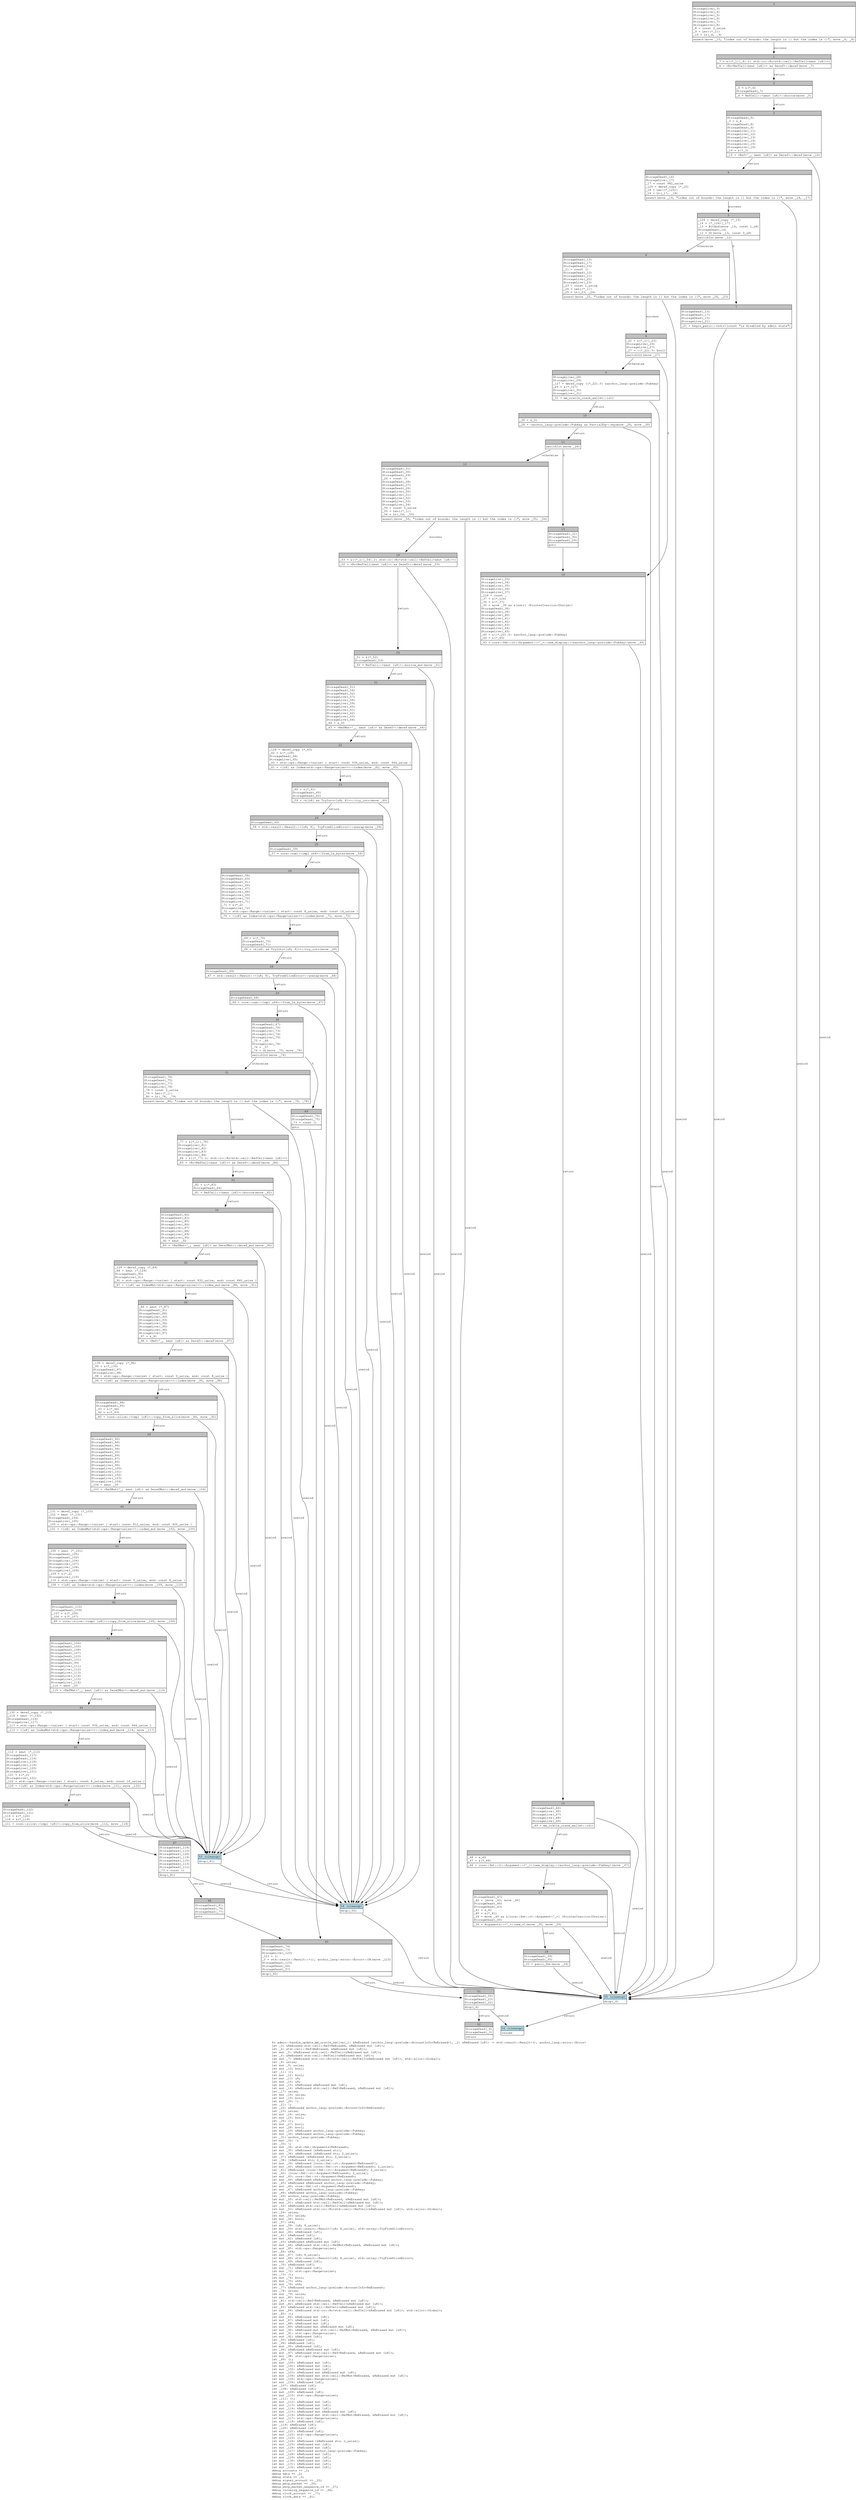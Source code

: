 digraph Mir_0_1128 {
    graph [fontname="Courier, monospace"];
    node [fontname="Courier, monospace"];
    edge [fontname="Courier, monospace"];
    label=<fn admin::handle_update_mm_oracle_native(_1: &amp;ReErased [anchor_lang::prelude::AccountInfo&lt;ReErased&gt;], _2: &amp;ReErased [u8]) -&gt; std::result::Result&lt;(), anchor_lang::error::Error&gt;<br align="left"/>let _3: &amp;ReErased std::cell::Ref&lt;ReErased, &amp;ReErased mut [u8]&gt;;<br align="left"/>let _4: std::cell::Ref&lt;ReErased, &amp;ReErased mut [u8]&gt;;<br align="left"/>let mut _5: &amp;ReErased std::cell::RefCell&lt;&amp;ReErased mut [u8]&gt;;<br align="left"/>let _6: &amp;ReErased std::cell::RefCell&lt;&amp;ReErased mut [u8]&gt;;<br align="left"/>let mut _7: &amp;ReErased std::rc::Rc&lt;std::cell::RefCell&lt;&amp;ReErased mut [u8]&gt;, std::alloc::Global&gt;;<br align="left"/>let _8: usize;<br align="left"/>let mut _9: usize;<br align="left"/>let mut _10: bool;<br align="left"/>let _11: ();<br align="left"/>let mut _12: bool;<br align="left"/>let mut _13: u8;<br align="left"/>let mut _14: u8;<br align="left"/>let mut _15: &amp;ReErased &amp;ReErased mut [u8];<br align="left"/>let mut _16: &amp;ReErased std::cell::Ref&lt;ReErased, &amp;ReErased mut [u8]&gt;;<br align="left"/>let _17: usize;<br align="left"/>let mut _18: usize;<br align="left"/>let mut _19: bool;<br align="left"/>let mut _20: !;<br align="left"/>let _21: !;<br align="left"/>let _22: &amp;ReErased anchor_lang::prelude::AccountInfo&lt;ReErased&gt;;<br align="left"/>let _23: usize;<br align="left"/>let mut _24: usize;<br align="left"/>let mut _25: bool;<br align="left"/>let _26: ();<br align="left"/>let mut _27: bool;<br align="left"/>let mut _28: bool;<br align="left"/>let mut _29: &amp;ReErased anchor_lang::prelude::Pubkey;<br align="left"/>let mut _30: &amp;ReErased anchor_lang::prelude::Pubkey;<br align="left"/>let _31: anchor_lang::prelude::Pubkey;<br align="left"/>let mut _32: !;<br align="left"/>let _33: !;<br align="left"/>let mut _34: std::fmt::Arguments&lt;ReErased&gt;;<br align="left"/>let mut _35: &amp;ReErased [&amp;ReErased str];<br align="left"/>let mut _36: &amp;ReErased [&amp;ReErased str; 2_usize];<br align="left"/>let _37: &amp;ReErased [&amp;ReErased str; 2_usize];<br align="left"/>let _38: [&amp;ReErased str; 2_usize];<br align="left"/>let mut _39: &amp;ReErased [core::fmt::rt::Argument&lt;ReErased&gt;];<br align="left"/>let mut _40: &amp;ReErased [core::fmt::rt::Argument&lt;ReErased&gt;; 2_usize];<br align="left"/>let _41: &amp;ReErased [core::fmt::rt::Argument&lt;ReErased&gt;; 2_usize];<br align="left"/>let _42: [core::fmt::rt::Argument&lt;ReErased&gt;; 2_usize];<br align="left"/>let mut _43: core::fmt::rt::Argument&lt;ReErased&gt;;<br align="left"/>let mut _44: &amp;ReErased &amp;ReErased anchor_lang::prelude::Pubkey;<br align="left"/>let _45: &amp;ReErased &amp;ReErased anchor_lang::prelude::Pubkey;<br align="left"/>let mut _46: core::fmt::rt::Argument&lt;ReErased&gt;;<br align="left"/>let mut _47: &amp;ReErased anchor_lang::prelude::Pubkey;<br align="left"/>let _48: &amp;ReErased anchor_lang::prelude::Pubkey;<br align="left"/>let _49: anchor_lang::prelude::Pubkey;<br align="left"/>let mut _50: std::cell::RefMut&lt;ReErased, &amp;ReErased mut [u8]&gt;;<br align="left"/>let mut _51: &amp;ReErased std::cell::RefCell&lt;&amp;ReErased mut [u8]&gt;;<br align="left"/>let _52: &amp;ReErased std::cell::RefCell&lt;&amp;ReErased mut [u8]&gt;;<br align="left"/>let mut _53: &amp;ReErased std::rc::Rc&lt;std::cell::RefCell&lt;&amp;ReErased mut [u8]&gt;, std::alloc::Global&gt;;<br align="left"/>let _54: usize;<br align="left"/>let mut _55: usize;<br align="left"/>let mut _56: bool;<br align="left"/>let _57: u64;<br align="left"/>let mut _58: [u8; 8_usize];<br align="left"/>let mut _59: std::result::Result&lt;[u8; 8_usize], std::array::TryFromSliceError&gt;;<br align="left"/>let mut _60: &amp;ReErased [u8];<br align="left"/>let _61: &amp;ReErased [u8];<br align="left"/>let mut _62: &amp;ReErased [u8];<br align="left"/>let _63: &amp;ReErased &amp;ReErased mut [u8];<br align="left"/>let mut _64: &amp;ReErased std::cell::RefMut&lt;ReErased, &amp;ReErased mut [u8]&gt;;<br align="left"/>let mut _65: std::ops::Range&lt;usize&gt;;<br align="left"/>let _66: u64;<br align="left"/>let mut _67: [u8; 8_usize];<br align="left"/>let mut _68: std::result::Result&lt;[u8; 8_usize], std::array::TryFromSliceError&gt;;<br align="left"/>let mut _69: &amp;ReErased [u8];<br align="left"/>let _70: &amp;ReErased [u8];<br align="left"/>let mut _71: &amp;ReErased [u8];<br align="left"/>let mut _72: std::ops::Range&lt;usize&gt;;<br align="left"/>let _73: ();<br align="left"/>let mut _74: bool;<br align="left"/>let mut _75: u64;<br align="left"/>let mut _76: u64;<br align="left"/>let _77: &amp;ReErased anchor_lang::prelude::AccountInfo&lt;ReErased&gt;;<br align="left"/>let _78: usize;<br align="left"/>let mut _79: usize;<br align="left"/>let mut _80: bool;<br align="left"/>let _81: std::cell::Ref&lt;ReErased, &amp;ReErased mut [u8]&gt;;<br align="left"/>let mut _82: &amp;ReErased std::cell::RefCell&lt;&amp;ReErased mut [u8]&gt;;<br align="left"/>let _83: &amp;ReErased std::cell::RefCell&lt;&amp;ReErased mut [u8]&gt;;<br align="left"/>let mut _84: &amp;ReErased std::rc::Rc&lt;std::cell::RefCell&lt;&amp;ReErased mut [u8]&gt;, std::alloc::Global&gt;;<br align="left"/>let _85: ();<br align="left"/>let mut _86: &amp;ReErased mut [u8];<br align="left"/>let mut _87: &amp;ReErased mut [u8];<br align="left"/>let mut _88: &amp;ReErased mut [u8];<br align="left"/>let mut _89: &amp;ReErased mut &amp;ReErased mut [u8];<br align="left"/>let mut _90: &amp;ReErased mut std::cell::RefMut&lt;ReErased, &amp;ReErased mut [u8]&gt;;<br align="left"/>let mut _91: std::ops::Range&lt;usize&gt;;<br align="left"/>let mut _92: &amp;ReErased [u8];<br align="left"/>let _93: &amp;ReErased [u8];<br align="left"/>let _94: &amp;ReErased [u8];<br align="left"/>let mut _95: &amp;ReErased [u8];<br align="left"/>let _96: &amp;ReErased &amp;ReErased mut [u8];<br align="left"/>let mut _97: &amp;ReErased std::cell::Ref&lt;ReErased, &amp;ReErased mut [u8]&gt;;<br align="left"/>let mut _98: std::ops::Range&lt;usize&gt;;<br align="left"/>let _99: ();<br align="left"/>let mut _100: &amp;ReErased mut [u8];<br align="left"/>let mut _101: &amp;ReErased mut [u8];<br align="left"/>let mut _102: &amp;ReErased mut [u8];<br align="left"/>let mut _103: &amp;ReErased mut &amp;ReErased mut [u8];<br align="left"/>let mut _104: &amp;ReErased mut std::cell::RefMut&lt;ReErased, &amp;ReErased mut [u8]&gt;;<br align="left"/>let mut _105: std::ops::Range&lt;usize&gt;;<br align="left"/>let mut _106: &amp;ReErased [u8];<br align="left"/>let _107: &amp;ReErased [u8];<br align="left"/>let _108: &amp;ReErased [u8];<br align="left"/>let mut _109: &amp;ReErased [u8];<br align="left"/>let mut _110: std::ops::Range&lt;usize&gt;;<br align="left"/>let _111: ();<br align="left"/>let mut _112: &amp;ReErased mut [u8];<br align="left"/>let mut _113: &amp;ReErased mut [u8];<br align="left"/>let mut _114: &amp;ReErased mut [u8];<br align="left"/>let mut _115: &amp;ReErased mut &amp;ReErased mut [u8];<br align="left"/>let mut _116: &amp;ReErased mut std::cell::RefMut&lt;ReErased, &amp;ReErased mut [u8]&gt;;<br align="left"/>let mut _117: std::ops::Range&lt;usize&gt;;<br align="left"/>let mut _118: &amp;ReErased [u8];<br align="left"/>let _119: &amp;ReErased [u8];<br align="left"/>let _120: &amp;ReErased [u8];<br align="left"/>let mut _121: &amp;ReErased [u8];<br align="left"/>let mut _122: std::ops::Range&lt;usize&gt;;<br align="left"/>let mut _123: ();<br align="left"/>let mut _124: &amp;ReErased [&amp;ReErased str; 2_usize];<br align="left"/>let mut _125: &amp;ReErased mut [u8];<br align="left"/>let mut _126: &amp;ReErased mut [u8];<br align="left"/>let mut _127: &amp;ReErased anchor_lang::prelude::Pubkey;<br align="left"/>let mut _128: &amp;ReErased mut [u8];<br align="left"/>let mut _129: &amp;ReErased mut [u8];<br align="left"/>let mut _130: &amp;ReErased mut [u8];<br align="left"/>let mut _131: &amp;ReErased mut [u8];<br align="left"/>let mut _132: &amp;ReErased mut [u8];<br align="left"/>debug accounts =&gt; _1;<br align="left"/>debug data =&gt; _2;<br align="left"/>debug state =&gt; _3;<br align="left"/>debug signer_account =&gt; _22;<br align="left"/>debug perp_market =&gt; _50;<br align="left"/>debug perp_market_sequence_id =&gt; _57;<br align="left"/>debug incoming_sequence_id =&gt; _66;<br align="left"/>debug clock_account =&gt; _77;<br align="left"/>debug clock_data =&gt; _81;<br align="left"/>>;
    bb0__0_1128 [shape="none", label=<<table border="0" cellborder="1" cellspacing="0"><tr><td bgcolor="gray" align="center" colspan="1">0</td></tr><tr><td align="left" balign="left">StorageLive(_3)<br/>StorageLive(_4)<br/>StorageLive(_5)<br/>StorageLive(_6)<br/>StorageLive(_7)<br/>StorageLive(_8)<br/>_8 = const 3_usize<br/>_9 = Len((*_1))<br/>_10 = Lt(_8, _9)<br/></td></tr><tr><td align="left">assert(move _10, &quot;index out of bounds: the length is {} but the index is {}&quot;, move _9, _8)</td></tr></table>>];
    bb1__0_1128 [shape="none", label=<<table border="0" cellborder="1" cellspacing="0"><tr><td bgcolor="gray" align="center" colspan="1">1</td></tr><tr><td align="left" balign="left">_7 = &amp;((*_1)[_8].2: std::rc::Rc&lt;std::cell::RefCell&lt;&amp;mut [u8]&gt;&gt;)<br/></td></tr><tr><td align="left">_6 = &lt;Rc&lt;RefCell&lt;&amp;mut [u8]&gt;&gt; as Deref&gt;::deref(move _7)</td></tr></table>>];
    bb2__0_1128 [shape="none", label=<<table border="0" cellborder="1" cellspacing="0"><tr><td bgcolor="gray" align="center" colspan="1">2</td></tr><tr><td align="left" balign="left">_5 = &amp;(*_6)<br/>StorageDead(_7)<br/></td></tr><tr><td align="left">_4 = RefCell::&lt;&amp;mut [u8]&gt;::borrow(move _5)</td></tr></table>>];
    bb3__0_1128 [shape="none", label=<<table border="0" cellborder="1" cellspacing="0"><tr><td bgcolor="gray" align="center" colspan="1">3</td></tr><tr><td align="left" balign="left">StorageDead(_5)<br/>_3 = &amp;_4<br/>StorageDead(_8)<br/>StorageDead(_6)<br/>StorageLive(_11)<br/>StorageLive(_12)<br/>StorageLive(_13)<br/>StorageLive(_14)<br/>StorageLive(_15)<br/>StorageLive(_16)<br/>_16 = &amp;(*_3)<br/></td></tr><tr><td align="left">_15 = &lt;Ref&lt;'_, &amp;mut [u8]&gt; as Deref&gt;::deref(move _16)</td></tr></table>>];
    bb4__0_1128 [shape="none", label=<<table border="0" cellborder="1" cellspacing="0"><tr><td bgcolor="gray" align="center" colspan="1">4</td></tr><tr><td align="left" balign="left">StorageDead(_16)<br/>StorageLive(_17)<br/>_17 = const 982_usize<br/>_125 = deref_copy (*_15)<br/>_18 = Len((*_125))<br/>_19 = Lt(_17, _18)<br/></td></tr><tr><td align="left">assert(move _19, &quot;index out of bounds: the length is {} but the index is {}&quot;, move _18, _17)</td></tr></table>>];
    bb5__0_1128 [shape="none", label=<<table border="0" cellborder="1" cellspacing="0"><tr><td bgcolor="gray" align="center" colspan="1">5</td></tr><tr><td align="left" balign="left">_126 = deref_copy (*_15)<br/>_14 = (*_126)[_17]<br/>_13 = BitAnd(move _14, const 1_u8)<br/>StorageDead(_14)<br/>_12 = Gt(move _13, const 0_u8)<br/></td></tr><tr><td align="left">switchInt(move _12)</td></tr></table>>];
    bb6__0_1128 [shape="none", label=<<table border="0" cellborder="1" cellspacing="0"><tr><td bgcolor="gray" align="center" colspan="1">6</td></tr><tr><td align="left" balign="left">StorageDead(_13)<br/>StorageDead(_17)<br/>StorageDead(_15)<br/>_11 = const ()<br/>StorageDead(_12)<br/>StorageDead(_11)<br/>StorageLive(_22)<br/>StorageLive(_23)<br/>_23 = const 1_usize<br/>_24 = Len((*_1))<br/>_25 = Lt(_23, _24)<br/></td></tr><tr><td align="left">assert(move _25, &quot;index out of bounds: the length is {} but the index is {}&quot;, move _24, _23)</td></tr></table>>];
    bb7__0_1128 [shape="none", label=<<table border="0" cellborder="1" cellspacing="0"><tr><td bgcolor="gray" align="center" colspan="1">7</td></tr><tr><td align="left" balign="left">StorageDead(_13)<br/>StorageDead(_17)<br/>StorageDead(_15)<br/>StorageLive(_21)<br/></td></tr><tr><td align="left">_21 = begin_panic::&lt;&amp;str&gt;(const &quot;ix disabled by admin state&quot;)</td></tr></table>>];
    bb8__0_1128 [shape="none", label=<<table border="0" cellborder="1" cellspacing="0"><tr><td bgcolor="gray" align="center" colspan="1">8</td></tr><tr><td align="left" balign="left">_22 = &amp;(*_1)[_23]<br/>StorageLive(_26)<br/>StorageLive(_27)<br/>_27 = ((*_22).5: bool)<br/></td></tr><tr><td align="left">switchInt(move _27)</td></tr></table>>];
    bb9__0_1128 [shape="none", label=<<table border="0" cellborder="1" cellspacing="0"><tr><td bgcolor="gray" align="center" colspan="1">9</td></tr><tr><td align="left" balign="left">StorageLive(_28)<br/>StorageLive(_29)<br/>_127 = deref_copy ((*_22).0: &amp;anchor_lang::prelude::Pubkey)<br/>_29 = &amp;(*_127)<br/>StorageLive(_30)<br/>StorageLive(_31)<br/></td></tr><tr><td align="left">_31 = mm_oracle_crank_wallet::id()</td></tr></table>>];
    bb10__0_1128 [shape="none", label=<<table border="0" cellborder="1" cellspacing="0"><tr><td bgcolor="gray" align="center" colspan="1">10</td></tr><tr><td align="left" balign="left">_30 = &amp;_31<br/></td></tr><tr><td align="left">_28 = &lt;anchor_lang::prelude::Pubkey as PartialEq&gt;::eq(move _29, move _30)</td></tr></table>>];
    bb11__0_1128 [shape="none", label=<<table border="0" cellborder="1" cellspacing="0"><tr><td bgcolor="gray" align="center" colspan="1">11</td></tr><tr><td align="left">switchInt(move _28)</td></tr></table>>];
    bb12__0_1128 [shape="none", label=<<table border="0" cellborder="1" cellspacing="0"><tr><td bgcolor="gray" align="center" colspan="1">12</td></tr><tr><td align="left" balign="left">StorageDead(_31)<br/>StorageDead(_30)<br/>StorageDead(_29)<br/>_26 = const ()<br/>StorageDead(_28)<br/>StorageDead(_27)<br/>StorageDead(_26)<br/>StorageLive(_50)<br/>StorageLive(_51)<br/>StorageLive(_52)<br/>StorageLive(_53)<br/>StorageLive(_54)<br/>_54 = const 0_usize<br/>_55 = Len((*_1))<br/>_56 = Lt(_54, _55)<br/></td></tr><tr><td align="left">assert(move _56, &quot;index out of bounds: the length is {} but the index is {}&quot;, move _55, _54)</td></tr></table>>];
    bb13__0_1128 [shape="none", label=<<table border="0" cellborder="1" cellspacing="0"><tr><td bgcolor="gray" align="center" colspan="1">13</td></tr><tr><td align="left" balign="left">StorageDead(_31)<br/>StorageDead(_30)<br/>StorageDead(_29)<br/></td></tr><tr><td align="left">goto</td></tr></table>>];
    bb14__0_1128 [shape="none", label=<<table border="0" cellborder="1" cellspacing="0"><tr><td bgcolor="gray" align="center" colspan="1">14</td></tr><tr><td align="left" balign="left">StorageLive(_33)<br/>StorageLive(_34)<br/>StorageLive(_35)<br/>StorageLive(_36)<br/>StorageLive(_37)<br/>_124 = const _<br/>_37 = &amp;(*_124)<br/>_36 = &amp;(*_37)<br/>_35 = move _36 as &amp;[&amp;str] (PointerCoercion(Unsize))<br/>StorageDead(_36)<br/>StorageLive(_39)<br/>StorageLive(_40)<br/>StorageLive(_41)<br/>StorageLive(_42)<br/>StorageLive(_43)<br/>StorageLive(_44)<br/>StorageLive(_45)<br/>_45 = &amp;((*_22).0: &amp;anchor_lang::prelude::Pubkey)<br/>_44 = &amp;(*_45)<br/></td></tr><tr><td align="left">_43 = core::fmt::rt::Argument::&lt;'_&gt;::new_display::&lt;&amp;anchor_lang::prelude::Pubkey&gt;(move _44)</td></tr></table>>];
    bb15__0_1128 [shape="none", label=<<table border="0" cellborder="1" cellspacing="0"><tr><td bgcolor="gray" align="center" colspan="1">15</td></tr><tr><td align="left" balign="left">StorageDead(_44)<br/>StorageLive(_46)<br/>StorageLive(_47)<br/>StorageLive(_48)<br/>StorageLive(_49)<br/></td></tr><tr><td align="left">_49 = mm_oracle_crank_wallet::id()</td></tr></table>>];
    bb16__0_1128 [shape="none", label=<<table border="0" cellborder="1" cellspacing="0"><tr><td bgcolor="gray" align="center" colspan="1">16</td></tr><tr><td align="left" balign="left">_48 = &amp;_49<br/>_47 = &amp;(*_48)<br/></td></tr><tr><td align="left">_46 = core::fmt::rt::Argument::&lt;'_&gt;::new_display::&lt;anchor_lang::prelude::Pubkey&gt;(move _47)</td></tr></table>>];
    bb17__0_1128 [shape="none", label=<<table border="0" cellborder="1" cellspacing="0"><tr><td bgcolor="gray" align="center" colspan="1">17</td></tr><tr><td align="left" balign="left">StorageDead(_47)<br/>_42 = [move _43, move _46]<br/>StorageDead(_46)<br/>StorageDead(_43)<br/>_41 = &amp;_42<br/>_40 = &amp;(*_41)<br/>_39 = move _40 as &amp;[core::fmt::rt::Argument&lt;'_&gt;] (PointerCoercion(Unsize))<br/>StorageDead(_40)<br/></td></tr><tr><td align="left">_34 = Arguments::&lt;'_&gt;::new_v1(move _35, move _39)</td></tr></table>>];
    bb18__0_1128 [shape="none", label=<<table border="0" cellborder="1" cellspacing="0"><tr><td bgcolor="gray" align="center" colspan="1">18</td></tr><tr><td align="left" balign="left">StorageDead(_39)<br/>StorageDead(_35)<br/></td></tr><tr><td align="left">_33 = panic_fmt(move _34)</td></tr></table>>];
    bb19__0_1128 [shape="none", label=<<table border="0" cellborder="1" cellspacing="0"><tr><td bgcolor="gray" align="center" colspan="1">19</td></tr><tr><td align="left" balign="left">_53 = &amp;((*_1)[_54].2: std::rc::Rc&lt;std::cell::RefCell&lt;&amp;mut [u8]&gt;&gt;)<br/></td></tr><tr><td align="left">_52 = &lt;Rc&lt;RefCell&lt;&amp;mut [u8]&gt;&gt; as Deref&gt;::deref(move _53)</td></tr></table>>];
    bb20__0_1128 [shape="none", label=<<table border="0" cellborder="1" cellspacing="0"><tr><td bgcolor="gray" align="center" colspan="1">20</td></tr><tr><td align="left" balign="left">_51 = &amp;(*_52)<br/>StorageDead(_53)<br/></td></tr><tr><td align="left">_50 = RefCell::&lt;&amp;mut [u8]&gt;::borrow_mut(move _51)</td></tr></table>>];
    bb21__0_1128 [shape="none", label=<<table border="0" cellborder="1" cellspacing="0"><tr><td bgcolor="gray" align="center" colspan="1">21</td></tr><tr><td align="left" balign="left">StorageDead(_51)<br/>StorageDead(_54)<br/>StorageDead(_52)<br/>StorageLive(_57)<br/>StorageLive(_58)<br/>StorageLive(_59)<br/>StorageLive(_60)<br/>StorageLive(_61)<br/>StorageLive(_62)<br/>StorageLive(_63)<br/>StorageLive(_64)<br/>_64 = &amp;_50<br/></td></tr><tr><td align="left">_63 = &lt;RefMut&lt;'_, &amp;mut [u8]&gt; as Deref&gt;::deref(move _64)</td></tr></table>>];
    bb22__0_1128 [shape="none", label=<<table border="0" cellborder="1" cellspacing="0"><tr><td bgcolor="gray" align="center" colspan="1">22</td></tr><tr><td align="left" balign="left">_128 = deref_copy (*_63)<br/>_62 = &amp;(*_128)<br/>StorageDead(_64)<br/>StorageLive(_65)<br/>_65 = std::ops::Range::&lt;usize&gt; { start: const 936_usize, end: const 944_usize }<br/></td></tr><tr><td align="left">_61 = &lt;[u8] as Index&lt;std::ops::Range&lt;usize&gt;&gt;&gt;::index(move _62, move _65)</td></tr></table>>];
    bb23__0_1128 [shape="none", label=<<table border="0" cellborder="1" cellspacing="0"><tr><td bgcolor="gray" align="center" colspan="1">23</td></tr><tr><td align="left" balign="left">_60 = &amp;(*_61)<br/>StorageDead(_65)<br/>StorageDead(_62)<br/></td></tr><tr><td align="left">_59 = &lt;&amp;[u8] as TryInto&lt;[u8; 8]&gt;&gt;::try_into(move _60)</td></tr></table>>];
    bb24__0_1128 [shape="none", label=<<table border="0" cellborder="1" cellspacing="0"><tr><td bgcolor="gray" align="center" colspan="1">24</td></tr><tr><td align="left" balign="left">StorageDead(_60)<br/></td></tr><tr><td align="left">_58 = std::result::Result::&lt;[u8; 8], TryFromSliceError&gt;::unwrap(move _59)</td></tr></table>>];
    bb25__0_1128 [shape="none", label=<<table border="0" cellborder="1" cellspacing="0"><tr><td bgcolor="gray" align="center" colspan="1">25</td></tr><tr><td align="left" balign="left">StorageDead(_59)<br/></td></tr><tr><td align="left">_57 = core::num::&lt;impl u64&gt;::from_le_bytes(move _58)</td></tr></table>>];
    bb26__0_1128 [shape="none", label=<<table border="0" cellborder="1" cellspacing="0"><tr><td bgcolor="gray" align="center" colspan="1">26</td></tr><tr><td align="left" balign="left">StorageDead(_58)<br/>StorageDead(_63)<br/>StorageDead(_61)<br/>StorageLive(_66)<br/>StorageLive(_67)<br/>StorageLive(_68)<br/>StorageLive(_69)<br/>StorageLive(_70)<br/>StorageLive(_71)<br/>_71 = &amp;(*_2)<br/>StorageLive(_72)<br/>_72 = std::ops::Range::&lt;usize&gt; { start: const 8_usize, end: const 16_usize }<br/></td></tr><tr><td align="left">_70 = &lt;[u8] as Index&lt;std::ops::Range&lt;usize&gt;&gt;&gt;::index(move _71, move _72)</td></tr></table>>];
    bb27__0_1128 [shape="none", label=<<table border="0" cellborder="1" cellspacing="0"><tr><td bgcolor="gray" align="center" colspan="1">27</td></tr><tr><td align="left" balign="left">_69 = &amp;(*_70)<br/>StorageDead(_72)<br/>StorageDead(_71)<br/></td></tr><tr><td align="left">_68 = &lt;&amp;[u8] as TryInto&lt;[u8; 8]&gt;&gt;::try_into(move _69)</td></tr></table>>];
    bb28__0_1128 [shape="none", label=<<table border="0" cellborder="1" cellspacing="0"><tr><td bgcolor="gray" align="center" colspan="1">28</td></tr><tr><td align="left" balign="left">StorageDead(_69)<br/></td></tr><tr><td align="left">_67 = std::result::Result::&lt;[u8; 8], TryFromSliceError&gt;::unwrap(move _68)</td></tr></table>>];
    bb29__0_1128 [shape="none", label=<<table border="0" cellborder="1" cellspacing="0"><tr><td bgcolor="gray" align="center" colspan="1">29</td></tr><tr><td align="left" balign="left">StorageDead(_68)<br/></td></tr><tr><td align="left">_66 = core::num::&lt;impl u64&gt;::from_le_bytes(move _67)</td></tr></table>>];
    bb30__0_1128 [shape="none", label=<<table border="0" cellborder="1" cellspacing="0"><tr><td bgcolor="gray" align="center" colspan="1">30</td></tr><tr><td align="left" balign="left">StorageDead(_67)<br/>StorageDead(_70)<br/>StorageLive(_73)<br/>StorageLive(_74)<br/>StorageLive(_75)<br/>_75 = _66<br/>StorageLive(_76)<br/>_76 = _57<br/>_74 = Gt(move _75, move _76)<br/></td></tr><tr><td align="left">switchInt(move _74)</td></tr></table>>];
    bb31__0_1128 [shape="none", label=<<table border="0" cellborder="1" cellspacing="0"><tr><td bgcolor="gray" align="center" colspan="1">31</td></tr><tr><td align="left" balign="left">StorageDead(_76)<br/>StorageDead(_75)<br/>StorageLive(_77)<br/>StorageLive(_78)<br/>_78 = const 2_usize<br/>_79 = Len((*_1))<br/>_80 = Lt(_78, _79)<br/></td></tr><tr><td align="left">assert(move _80, &quot;index out of bounds: the length is {} but the index is {}&quot;, move _79, _78)</td></tr></table>>];
    bb32__0_1128 [shape="none", label=<<table border="0" cellborder="1" cellspacing="0"><tr><td bgcolor="gray" align="center" colspan="1">32</td></tr><tr><td align="left" balign="left">_77 = &amp;(*_1)[_78]<br/>StorageLive(_81)<br/>StorageLive(_82)<br/>StorageLive(_83)<br/>StorageLive(_84)<br/>_84 = &amp;((*_77).2: std::rc::Rc&lt;std::cell::RefCell&lt;&amp;mut [u8]&gt;&gt;)<br/></td></tr><tr><td align="left">_83 = &lt;Rc&lt;RefCell&lt;&amp;mut [u8]&gt;&gt; as Deref&gt;::deref(move _84)</td></tr></table>>];
    bb33__0_1128 [shape="none", label=<<table border="0" cellborder="1" cellspacing="0"><tr><td bgcolor="gray" align="center" colspan="1">33</td></tr><tr><td align="left" balign="left">_82 = &amp;(*_83)<br/>StorageDead(_84)<br/></td></tr><tr><td align="left">_81 = RefCell::&lt;&amp;mut [u8]&gt;::borrow(move _82)</td></tr></table>>];
    bb34__0_1128 [shape="none", label=<<table border="0" cellborder="1" cellspacing="0"><tr><td bgcolor="gray" align="center" colspan="1">34</td></tr><tr><td align="left" balign="left">StorageDead(_82)<br/>StorageDead(_83)<br/>StorageLive(_85)<br/>StorageLive(_86)<br/>StorageLive(_87)<br/>StorageLive(_88)<br/>StorageLive(_89)<br/>StorageLive(_90)<br/>_90 = &amp;mut _50<br/></td></tr><tr><td align="left">_89 = &lt;RefMut&lt;'_, &amp;mut [u8]&gt; as DerefMut&gt;::deref_mut(move _90)</td></tr></table>>];
    bb35__0_1128 [shape="none", label=<<table border="0" cellborder="1" cellspacing="0"><tr><td bgcolor="gray" align="center" colspan="1">35</td></tr><tr><td align="left" balign="left">_129 = deref_copy (*_89)<br/>_88 = &amp;mut (*_129)<br/>StorageDead(_90)<br/>StorageLive(_91)<br/>_91 = std::ops::Range::&lt;usize&gt; { start: const 832_usize, end: const 840_usize }<br/></td></tr><tr><td align="left">_87 = &lt;[u8] as IndexMut&lt;std::ops::Range&lt;usize&gt;&gt;&gt;::index_mut(move _88, move _91)</td></tr></table>>];
    bb36__0_1128 [shape="none", label=<<table border="0" cellborder="1" cellspacing="0"><tr><td bgcolor="gray" align="center" colspan="1">36</td></tr><tr><td align="left" balign="left">_86 = &amp;mut (*_87)<br/>StorageDead(_91)<br/>StorageDead(_88)<br/>StorageLive(_92)<br/>StorageLive(_93)<br/>StorageLive(_94)<br/>StorageLive(_95)<br/>StorageLive(_96)<br/>StorageLive(_97)<br/>_97 = &amp;_81<br/></td></tr><tr><td align="left">_96 = &lt;Ref&lt;'_, &amp;mut [u8]&gt; as Deref&gt;::deref(move _97)</td></tr></table>>];
    bb37__0_1128 [shape="none", label=<<table border="0" cellborder="1" cellspacing="0"><tr><td bgcolor="gray" align="center" colspan="1">37</td></tr><tr><td align="left" balign="left">_130 = deref_copy (*_96)<br/>_95 = &amp;(*_130)<br/>StorageDead(_97)<br/>StorageLive(_98)<br/>_98 = std::ops::Range::&lt;usize&gt; { start: const 0_usize, end: const 8_usize }<br/></td></tr><tr><td align="left">_94 = &lt;[u8] as Index&lt;std::ops::Range&lt;usize&gt;&gt;&gt;::index(move _95, move _98)</td></tr></table>>];
    bb38__0_1128 [shape="none", label=<<table border="0" cellborder="1" cellspacing="0"><tr><td bgcolor="gray" align="center" colspan="1">38</td></tr><tr><td align="left" balign="left">StorageDead(_98)<br/>StorageDead(_95)<br/>_93 = &amp;(*_94)<br/>_92 = &amp;(*_93)<br/></td></tr><tr><td align="left">_85 = core::slice::&lt;impl [u8]&gt;::copy_from_slice(move _86, move _92)</td></tr></table>>];
    bb39__0_1128 [shape="none", label=<<table border="0" cellborder="1" cellspacing="0"><tr><td bgcolor="gray" align="center" colspan="1">39</td></tr><tr><td align="left" balign="left">StorageDead(_92)<br/>StorageDead(_86)<br/>StorageDead(_96)<br/>StorageDead(_94)<br/>StorageDead(_93)<br/>StorageDead(_89)<br/>StorageDead(_87)<br/>StorageDead(_85)<br/>StorageLive(_99)<br/>StorageLive(_100)<br/>StorageLive(_101)<br/>StorageLive(_102)<br/>StorageLive(_103)<br/>StorageLive(_104)<br/>_104 = &amp;mut _50<br/></td></tr><tr><td align="left">_103 = &lt;RefMut&lt;'_, &amp;mut [u8]&gt; as DerefMut&gt;::deref_mut(move _104)</td></tr></table>>];
    bb40__0_1128 [shape="none", label=<<table border="0" cellborder="1" cellspacing="0"><tr><td bgcolor="gray" align="center" colspan="1">40</td></tr><tr><td align="left" balign="left">_131 = deref_copy (*_103)<br/>_102 = &amp;mut (*_131)<br/>StorageDead(_104)<br/>StorageLive(_105)<br/>_105 = std::ops::Range::&lt;usize&gt; { start: const 912_usize, end: const 920_usize }<br/></td></tr><tr><td align="left">_101 = &lt;[u8] as IndexMut&lt;std::ops::Range&lt;usize&gt;&gt;&gt;::index_mut(move _102, move _105)</td></tr></table>>];
    bb41__0_1128 [shape="none", label=<<table border="0" cellborder="1" cellspacing="0"><tr><td bgcolor="gray" align="center" colspan="1">41</td></tr><tr><td align="left" balign="left">_100 = &amp;mut (*_101)<br/>StorageDead(_105)<br/>StorageDead(_102)<br/>StorageLive(_106)<br/>StorageLive(_107)<br/>StorageLive(_108)<br/>StorageLive(_109)<br/>_109 = &amp;(*_2)<br/>StorageLive(_110)<br/>_110 = std::ops::Range::&lt;usize&gt; { start: const 0_usize, end: const 8_usize }<br/></td></tr><tr><td align="left">_108 = &lt;[u8] as Index&lt;std::ops::Range&lt;usize&gt;&gt;&gt;::index(move _109, move _110)</td></tr></table>>];
    bb42__0_1128 [shape="none", label=<<table border="0" cellborder="1" cellspacing="0"><tr><td bgcolor="gray" align="center" colspan="1">42</td></tr><tr><td align="left" balign="left">StorageDead(_110)<br/>StorageDead(_109)<br/>_107 = &amp;(*_108)<br/>_106 = &amp;(*_107)<br/></td></tr><tr><td align="left">_99 = core::slice::&lt;impl [u8]&gt;::copy_from_slice(move _100, move _106)</td></tr></table>>];
    bb43__0_1128 [shape="none", label=<<table border="0" cellborder="1" cellspacing="0"><tr><td bgcolor="gray" align="center" colspan="1">43</td></tr><tr><td align="left" balign="left">StorageDead(_106)<br/>StorageDead(_100)<br/>StorageDead(_108)<br/>StorageDead(_107)<br/>StorageDead(_103)<br/>StorageDead(_101)<br/>StorageDead(_99)<br/>StorageLive(_111)<br/>StorageLive(_112)<br/>StorageLive(_113)<br/>StorageLive(_114)<br/>StorageLive(_115)<br/>StorageLive(_116)<br/>_116 = &amp;mut _50<br/></td></tr><tr><td align="left">_115 = &lt;RefMut&lt;'_, &amp;mut [u8]&gt; as DerefMut&gt;::deref_mut(move _116)</td></tr></table>>];
    bb44__0_1128 [shape="none", label=<<table border="0" cellborder="1" cellspacing="0"><tr><td bgcolor="gray" align="center" colspan="1">44</td></tr><tr><td align="left" balign="left">_132 = deref_copy (*_115)<br/>_114 = &amp;mut (*_132)<br/>StorageDead(_116)<br/>StorageLive(_117)<br/>_117 = std::ops::Range::&lt;usize&gt; { start: const 936_usize, end: const 944_usize }<br/></td></tr><tr><td align="left">_113 = &lt;[u8] as IndexMut&lt;std::ops::Range&lt;usize&gt;&gt;&gt;::index_mut(move _114, move _117)</td></tr></table>>];
    bb45__0_1128 [shape="none", label=<<table border="0" cellborder="1" cellspacing="0"><tr><td bgcolor="gray" align="center" colspan="1">45</td></tr><tr><td align="left" balign="left">_112 = &amp;mut (*_113)<br/>StorageDead(_117)<br/>StorageDead(_114)<br/>StorageLive(_118)<br/>StorageLive(_119)<br/>StorageLive(_120)<br/>StorageLive(_121)<br/>_121 = &amp;(*_2)<br/>StorageLive(_122)<br/>_122 = std::ops::Range::&lt;usize&gt; { start: const 8_usize, end: const 16_usize }<br/></td></tr><tr><td align="left">_120 = &lt;[u8] as Index&lt;std::ops::Range&lt;usize&gt;&gt;&gt;::index(move _121, move _122)</td></tr></table>>];
    bb46__0_1128 [shape="none", label=<<table border="0" cellborder="1" cellspacing="0"><tr><td bgcolor="gray" align="center" colspan="1">46</td></tr><tr><td align="left" balign="left">StorageDead(_122)<br/>StorageDead(_121)<br/>_119 = &amp;(*_120)<br/>_118 = &amp;(*_119)<br/></td></tr><tr><td align="left">_111 = core::slice::&lt;impl [u8]&gt;::copy_from_slice(move _112, move _118)</td></tr></table>>];
    bb47__0_1128 [shape="none", label=<<table border="0" cellborder="1" cellspacing="0"><tr><td bgcolor="gray" align="center" colspan="1">47</td></tr><tr><td align="left" balign="left">StorageDead(_118)<br/>StorageDead(_112)<br/>StorageDead(_120)<br/>StorageDead(_119)<br/>StorageDead(_115)<br/>StorageDead(_113)<br/>StorageDead(_111)<br/>_73 = const ()<br/></td></tr><tr><td align="left">drop(_81)</td></tr></table>>];
    bb48__0_1128 [shape="none", label=<<table border="0" cellborder="1" cellspacing="0"><tr><td bgcolor="gray" align="center" colspan="1">48</td></tr><tr><td align="left" balign="left">StorageDead(_81)<br/>StorageDead(_78)<br/>StorageDead(_77)<br/></td></tr><tr><td align="left">goto</td></tr></table>>];
    bb49__0_1128 [shape="none", label=<<table border="0" cellborder="1" cellspacing="0"><tr><td bgcolor="gray" align="center" colspan="1">49</td></tr><tr><td align="left" balign="left">StorageDead(_76)<br/>StorageDead(_75)<br/>_73 = const ()<br/></td></tr><tr><td align="left">goto</td></tr></table>>];
    bb50__0_1128 [shape="none", label=<<table border="0" cellborder="1" cellspacing="0"><tr><td bgcolor="gray" align="center" colspan="1">50</td></tr><tr><td align="left" balign="left">StorageDead(_74)<br/>StorageDead(_73)<br/>StorageLive(_123)<br/>_123 = ()<br/>_0 = std::result::Result::&lt;(), anchor_lang::error::Error&gt;::Ok(move _123)<br/>StorageDead(_123)<br/>StorageDead(_66)<br/>StorageDead(_57)<br/></td></tr><tr><td align="left">drop(_50)</td></tr></table>>];
    bb51__0_1128 [shape="none", label=<<table border="0" cellborder="1" cellspacing="0"><tr><td bgcolor="gray" align="center" colspan="1">51</td></tr><tr><td align="left" balign="left">StorageDead(_50)<br/>StorageDead(_23)<br/>StorageDead(_22)<br/></td></tr><tr><td align="left">drop(_4)</td></tr></table>>];
    bb52__0_1128 [shape="none", label=<<table border="0" cellborder="1" cellspacing="0"><tr><td bgcolor="gray" align="center" colspan="1">52</td></tr><tr><td align="left" balign="left">StorageDead(_4)<br/>StorageDead(_3)<br/></td></tr><tr><td align="left">return</td></tr></table>>];
    bb53__0_1128 [shape="none", label=<<table border="0" cellborder="1" cellspacing="0"><tr><td bgcolor="lightblue" align="center" colspan="1">53 (cleanup)</td></tr><tr><td align="left">drop(_81)</td></tr></table>>];
    bb54__0_1128 [shape="none", label=<<table border="0" cellborder="1" cellspacing="0"><tr><td bgcolor="lightblue" align="center" colspan="1">54 (cleanup)</td></tr><tr><td align="left">drop(_50)</td></tr></table>>];
    bb55__0_1128 [shape="none", label=<<table border="0" cellborder="1" cellspacing="0"><tr><td bgcolor="lightblue" align="center" colspan="1">55 (cleanup)</td></tr><tr><td align="left">drop(_4)</td></tr></table>>];
    bb56__0_1128 [shape="none", label=<<table border="0" cellborder="1" cellspacing="0"><tr><td bgcolor="lightblue" align="center" colspan="1">56 (cleanup)</td></tr><tr><td align="left">resume</td></tr></table>>];
    bb0__0_1128 -> bb1__0_1128 [label="success"];
    bb1__0_1128 -> bb2__0_1128 [label="return"];
    bb2__0_1128 -> bb3__0_1128 [label="return"];
    bb3__0_1128 -> bb4__0_1128 [label="return"];
    bb3__0_1128 -> bb55__0_1128 [label="unwind"];
    bb4__0_1128 -> bb5__0_1128 [label="success"];
    bb4__0_1128 -> bb55__0_1128 [label="unwind"];
    bb5__0_1128 -> bb7__0_1128 [label="0"];
    bb5__0_1128 -> bb6__0_1128 [label="otherwise"];
    bb6__0_1128 -> bb8__0_1128 [label="success"];
    bb6__0_1128 -> bb55__0_1128 [label="unwind"];
    bb7__0_1128 -> bb55__0_1128 [label="unwind"];
    bb8__0_1128 -> bb14__0_1128 [label="0"];
    bb8__0_1128 -> bb9__0_1128 [label="otherwise"];
    bb9__0_1128 -> bb10__0_1128 [label="return"];
    bb9__0_1128 -> bb55__0_1128 [label="unwind"];
    bb10__0_1128 -> bb11__0_1128 [label="return"];
    bb10__0_1128 -> bb55__0_1128 [label="unwind"];
    bb11__0_1128 -> bb13__0_1128 [label="0"];
    bb11__0_1128 -> bb12__0_1128 [label="otherwise"];
    bb12__0_1128 -> bb19__0_1128 [label="success"];
    bb12__0_1128 -> bb55__0_1128 [label="unwind"];
    bb13__0_1128 -> bb14__0_1128 [label=""];
    bb14__0_1128 -> bb15__0_1128 [label="return"];
    bb14__0_1128 -> bb55__0_1128 [label="unwind"];
    bb15__0_1128 -> bb16__0_1128 [label="return"];
    bb15__0_1128 -> bb55__0_1128 [label="unwind"];
    bb16__0_1128 -> bb17__0_1128 [label="return"];
    bb16__0_1128 -> bb55__0_1128 [label="unwind"];
    bb17__0_1128 -> bb18__0_1128 [label="return"];
    bb17__0_1128 -> bb55__0_1128 [label="unwind"];
    bb18__0_1128 -> bb55__0_1128 [label="unwind"];
    bb19__0_1128 -> bb20__0_1128 [label="return"];
    bb19__0_1128 -> bb55__0_1128 [label="unwind"];
    bb20__0_1128 -> bb21__0_1128 [label="return"];
    bb20__0_1128 -> bb55__0_1128 [label="unwind"];
    bb21__0_1128 -> bb22__0_1128 [label="return"];
    bb21__0_1128 -> bb54__0_1128 [label="unwind"];
    bb22__0_1128 -> bb23__0_1128 [label="return"];
    bb22__0_1128 -> bb54__0_1128 [label="unwind"];
    bb23__0_1128 -> bb24__0_1128 [label="return"];
    bb23__0_1128 -> bb54__0_1128 [label="unwind"];
    bb24__0_1128 -> bb25__0_1128 [label="return"];
    bb24__0_1128 -> bb54__0_1128 [label="unwind"];
    bb25__0_1128 -> bb26__0_1128 [label="return"];
    bb25__0_1128 -> bb54__0_1128 [label="unwind"];
    bb26__0_1128 -> bb27__0_1128 [label="return"];
    bb26__0_1128 -> bb54__0_1128 [label="unwind"];
    bb27__0_1128 -> bb28__0_1128 [label="return"];
    bb27__0_1128 -> bb54__0_1128 [label="unwind"];
    bb28__0_1128 -> bb29__0_1128 [label="return"];
    bb28__0_1128 -> bb54__0_1128 [label="unwind"];
    bb29__0_1128 -> bb30__0_1128 [label="return"];
    bb29__0_1128 -> bb54__0_1128 [label="unwind"];
    bb30__0_1128 -> bb49__0_1128 [label="0"];
    bb30__0_1128 -> bb31__0_1128 [label="otherwise"];
    bb31__0_1128 -> bb32__0_1128 [label="success"];
    bb31__0_1128 -> bb54__0_1128 [label="unwind"];
    bb32__0_1128 -> bb33__0_1128 [label="return"];
    bb32__0_1128 -> bb54__0_1128 [label="unwind"];
    bb33__0_1128 -> bb34__0_1128 [label="return"];
    bb33__0_1128 -> bb54__0_1128 [label="unwind"];
    bb34__0_1128 -> bb35__0_1128 [label="return"];
    bb34__0_1128 -> bb53__0_1128 [label="unwind"];
    bb35__0_1128 -> bb36__0_1128 [label="return"];
    bb35__0_1128 -> bb53__0_1128 [label="unwind"];
    bb36__0_1128 -> bb37__0_1128 [label="return"];
    bb36__0_1128 -> bb53__0_1128 [label="unwind"];
    bb37__0_1128 -> bb38__0_1128 [label="return"];
    bb37__0_1128 -> bb53__0_1128 [label="unwind"];
    bb38__0_1128 -> bb39__0_1128 [label="return"];
    bb38__0_1128 -> bb53__0_1128 [label="unwind"];
    bb39__0_1128 -> bb40__0_1128 [label="return"];
    bb39__0_1128 -> bb53__0_1128 [label="unwind"];
    bb40__0_1128 -> bb41__0_1128 [label="return"];
    bb40__0_1128 -> bb53__0_1128 [label="unwind"];
    bb41__0_1128 -> bb42__0_1128 [label="return"];
    bb41__0_1128 -> bb53__0_1128 [label="unwind"];
    bb42__0_1128 -> bb43__0_1128 [label="return"];
    bb42__0_1128 -> bb53__0_1128 [label="unwind"];
    bb43__0_1128 -> bb44__0_1128 [label="return"];
    bb43__0_1128 -> bb53__0_1128 [label="unwind"];
    bb44__0_1128 -> bb45__0_1128 [label="return"];
    bb44__0_1128 -> bb53__0_1128 [label="unwind"];
    bb45__0_1128 -> bb46__0_1128 [label="return"];
    bb45__0_1128 -> bb53__0_1128 [label="unwind"];
    bb46__0_1128 -> bb47__0_1128 [label="return"];
    bb46__0_1128 -> bb53__0_1128 [label="unwind"];
    bb47__0_1128 -> bb48__0_1128 [label="return"];
    bb47__0_1128 -> bb54__0_1128 [label="unwind"];
    bb48__0_1128 -> bb50__0_1128 [label=""];
    bb49__0_1128 -> bb50__0_1128 [label=""];
    bb50__0_1128 -> bb51__0_1128 [label="return"];
    bb50__0_1128 -> bb55__0_1128 [label="unwind"];
    bb51__0_1128 -> bb52__0_1128 [label="return"];
    bb51__0_1128 -> bb56__0_1128 [label="unwind"];
    bb53__0_1128 -> bb54__0_1128 [label="return"];
    bb54__0_1128 -> bb55__0_1128 [label="return"];
    bb55__0_1128 -> bb56__0_1128 [label="return"];
}
